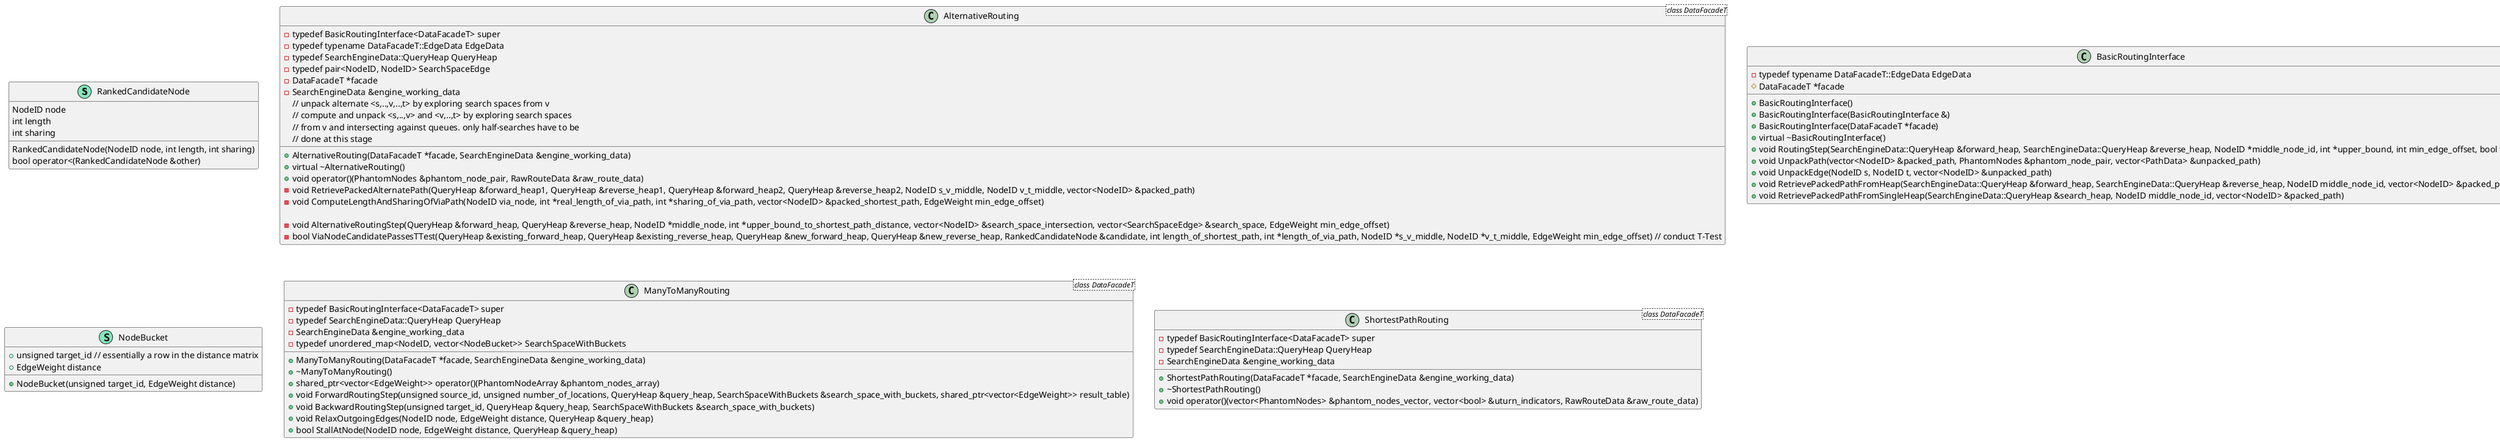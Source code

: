 @startuml

    ' AlternativePathRouting

    class RankedCandidateNode <<(S,#83e6bc)>> {
        RankedCandidateNode(NodeID node, int length, int sharing)
        NodeID node
        int length
        int sharing
        bool operator<(RankedCandidateNode &other)
    }

    class AlternativeRouting<class DataFacadeT> {
        -typedef BasicRoutingInterface<DataFacadeT> super
        -typedef typename DataFacadeT::EdgeData EdgeData
        -typedef SearchEngineData::QueryHeap QueryHeap
        -typedef pair<NodeID, NodeID> SearchSpaceEdge
        -DataFacadeT *facade
        -SearchEngineData &engine_working_data
        +AlternativeRouting(DataFacadeT *facade, SearchEngineData &engine_working_data)
        +virtual ~AlternativeRouting()
        +void operator()(PhantomNodes &phantom_node_pair, RawRouteData &raw_route_data)
        // unpack alternate <s,..,v,..,t> by exploring search spaces from v
        -void RetrievePackedAlternatePath(QueryHeap &forward_heap1, QueryHeap &reverse_heap1, QueryHeap &forward_heap2, QueryHeap &reverse_heap2, NodeID s_v_middle, NodeID v_t_middle, vector<NodeID> &packed_path)
        // compute and unpack <s,..,v> and <v,..,t> by exploring search spaces
        // from v and intersecting against queues. only half-searches have to be
        // done at this stage
        -void ComputeLengthAndSharingOfViaPath(NodeID via_node, int *real_length_of_via_path, int *sharing_of_via_path, vector<NodeID> &packed_shortest_path, EdgeWeight min_edge_offset)

        -void AlternativeRoutingStep(QueryHeap &forward_heap, QueryHeap &reverse_heap, NodeID *middle_node, int *upper_bound_to_shortest_path_distance, vector<NodeID> &search_space_intersection, vector<SearchSpaceEdge> &search_space, EdgeWeight min_edge_offset)
        -bool ViaNodeCandidatePassesTTest(QueryHeap &existing_forward_heap, QueryHeap &existing_reverse_heap, QueryHeap &new_forward_heap, QueryHeap &new_reverse_heap, RankedCandidateNode &candidate, int length_of_shortest_path, int *length_of_via_path, NodeID *s_v_middle, NodeID *v_t_middle, EdgeWeight min_edge_offset) // conduct T-Test
    }

    ' BasicRoutingInterface.h

    class BasicRoutingInterface<class DataFacadeT> {
        -typedef typename DataFacadeT::EdgeData EdgeData
        #DataFacadeT *facade
        +BasicRoutingInterface()
        +BasicRoutingInterface(BasicRoutingInterface &)
        +BasicRoutingInterface(DataFacadeT *facade)
        +virtual ~BasicRoutingInterface()
        +void RoutingStep(SearchEngineData::QueryHeap &forward_heap, SearchEngineData::QueryHeap &reverse_heap, NodeID *middle_node_id, int *upper_bound, int min_edge_offset, bool forward_direction)
        +void UnpackPath(vector<NodeID> &packed_path, PhantomNodes &phantom_node_pair, vector<PathData> &unpacked_path)
        +void UnpackEdge(NodeID s, NodeID t, vector<NodeID> &unpacked_path)
        +void RetrievePackedPathFromHeap(SearchEngineData::QueryHeap &forward_heap, SearchEngineData::QueryHeap &reverse_heap, NodeID middle_node_id, vector<NodeID> &packed_path)
        +void RetrievePackedPathFromSingleHeap(SearchEngineData::QueryHeap &search_heap, NodeID middle_node_id, vector<NodeID> &packed_path)
    }

    ' ManyToManyRouting

    class NodeBucket <<(S,#83e6bc)>> {
        +unsigned target_id // essentially a row in the distance matrix
        +EdgeWeight distance
        +NodeBucket(unsigned target_id, EdgeWeight distance)
    }

    class ManyToManyRouting<class DataFacadeT> {
        -typedef BasicRoutingInterface<DataFacadeT> super
        -typedef SearchEngineData::QueryHeap QueryHeap
        -SearchEngineData &engine_working_data
        -typedef unordered_map<NodeID, vector<NodeBucket>> SearchSpaceWithBuckets
        +ManyToManyRouting(DataFacadeT *facade, SearchEngineData &engine_working_data)
        +~ManyToManyRouting()
        +shared_ptr<vector<EdgeWeight>> operator()(PhantomNodeArray &phantom_nodes_array)
        +void ForwardRoutingStep(unsigned source_id, unsigned number_of_locations, QueryHeap &query_heap, SearchSpaceWithBuckets &search_space_with_buckets, shared_ptr<vector<EdgeWeight>> result_table)
        +void BackwardRoutingStep(unsigned target_id, QueryHeap &query_heap, SearchSpaceWithBuckets &search_space_with_buckets)
        +void RelaxOutgoingEdges(NodeID node, EdgeWeight distance, QueryHeap &query_heap)
        +bool StallAtNode(NodeID node, EdgeWeight distance, QueryHeap &query_heap)
    }


    ' ShortestPathRouting

    class ShortestPathRouting<class DataFacadeT> {
        -typedef BasicRoutingInterface<DataFacadeT> super
        -typedef SearchEngineData::QueryHeap QueryHeap
        -SearchEngineData &engine_working_data
        +ShortestPathRouting(DataFacadeT *facade, SearchEngineData &engine_working_data)
        +~ShortestPathRouting()
        +void operator()(vector<PhantomNodes> &phantom_nodes_vector, vector<bool> &uturn_indicators, RawRouteData &raw_route_data)
    }

@enduml